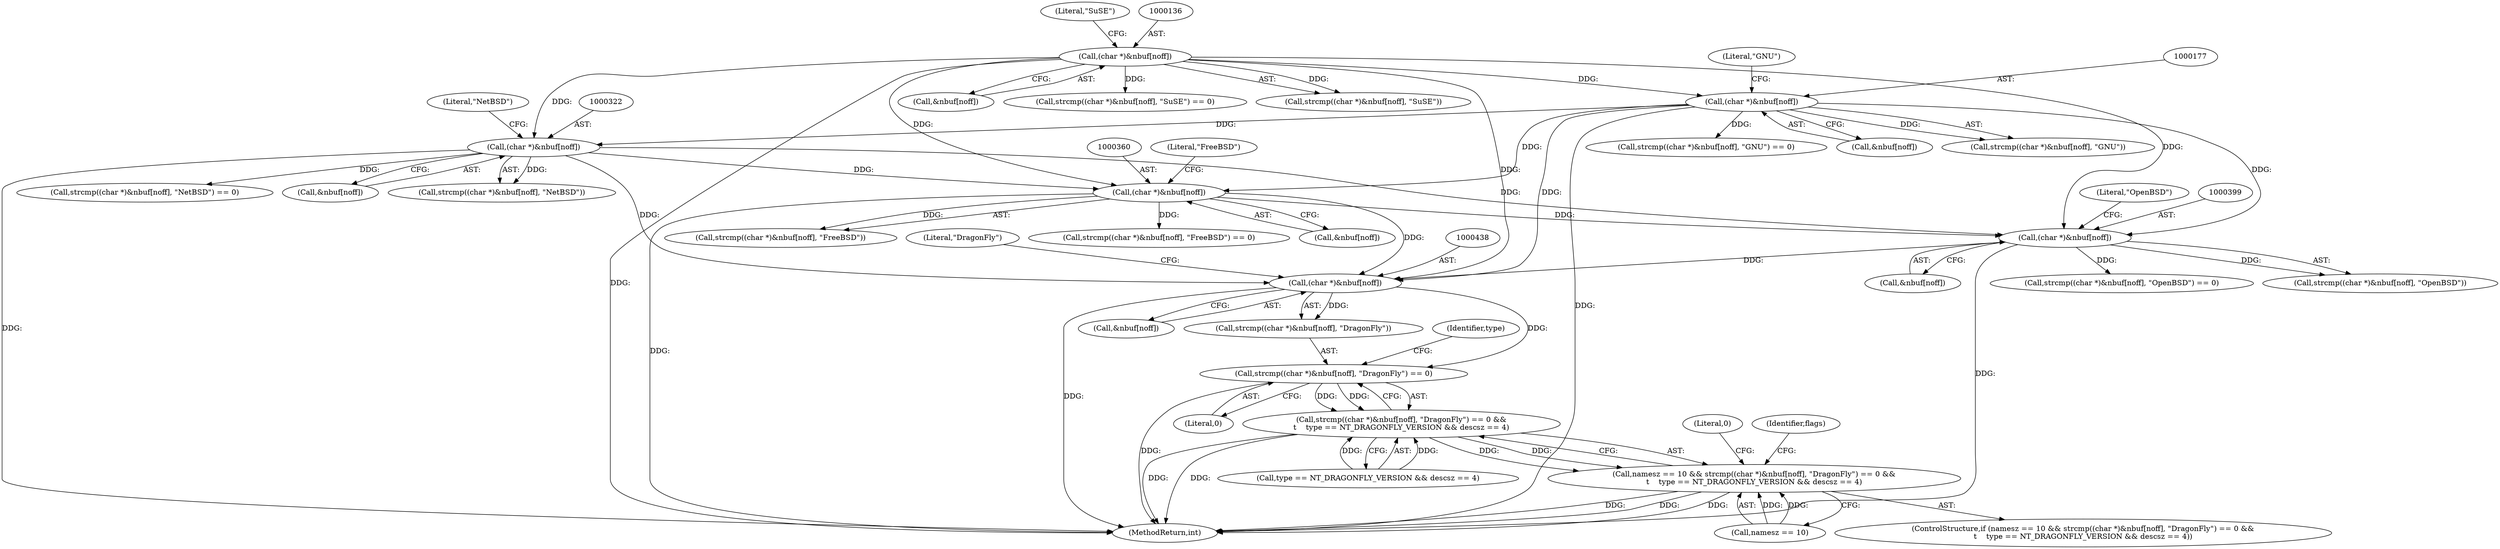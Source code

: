 digraph "0_file_ce90e05774dd77d86cfc8dfa6da57b32816841c4_2@API" {
"1000435" [label="(Call,strcmp((char *)&nbuf[noff], \"DragonFly\") == 0)"];
"1000437" [label="(Call,(char *)&nbuf[noff])"];
"1000176" [label="(Call,(char *)&nbuf[noff])"];
"1000135" [label="(Call,(char *)&nbuf[noff])"];
"1000359" [label="(Call,(char *)&nbuf[noff])"];
"1000321" [label="(Call,(char *)&nbuf[noff])"];
"1000398" [label="(Call,(char *)&nbuf[noff])"];
"1000434" [label="(Call,strcmp((char *)&nbuf[noff], \"DragonFly\") == 0 &&\n\t    type == NT_DRAGONFLY_VERSION && descsz == 4)"];
"1000430" [label="(Call,namesz == 10 && strcmp((char *)&nbuf[noff], \"DragonFly\") == 0 &&\n\t    type == NT_DRAGONFLY_VERSION && descsz == 4)"];
"1000439" [label="(Call,&nbuf[noff])"];
"1000444" [label="(Literal,0)"];
"1000436" [label="(Call,strcmp((char *)&nbuf[noff], \"DragonFly\"))"];
"1000182" [label="(Literal,\"GNU\")"];
"1000327" [label="(Literal,\"NetBSD\")"];
"1000175" [label="(Call,strcmp((char *)&nbuf[noff], \"GNU\"))"];
"1000437" [label="(Call,(char *)&nbuf[noff])"];
"1000445" [label="(Call,type == NT_DRAGONFLY_VERSION && descsz == 4)"];
"1000321" [label="(Call,(char *)&nbuf[noff])"];
"1000319" [label="(Call,strcmp((char *)&nbuf[noff], \"NetBSD\") == 0)"];
"1000137" [label="(Call,&nbuf[noff])"];
"1000398" [label="(Call,(char *)&nbuf[noff])"];
"1000141" [label="(Literal,\"SuSE\")"];
"1000323" [label="(Call,&nbuf[noff])"];
"1000443" [label="(Literal,\"DragonFly\")"];
"1000359" [label="(Call,(char *)&nbuf[noff])"];
"1000135" [label="(Call,(char *)&nbuf[noff])"];
"1000320" [label="(Call,strcmp((char *)&nbuf[noff], \"NetBSD\"))"];
"1000404" [label="(Literal,\"OpenBSD\")"];
"1000396" [label="(Call,strcmp((char *)&nbuf[noff], \"OpenBSD\") == 0)"];
"1000178" [label="(Call,&nbuf[noff])"];
"1000133" [label="(Call,strcmp((char *)&nbuf[noff], \"SuSE\") == 0)"];
"1000506" [label="(Literal,0)"];
"1000429" [label="(ControlStructure,if (namesz == 10 && strcmp((char *)&nbuf[noff], \"DragonFly\") == 0 &&\n\t    type == NT_DRAGONFLY_VERSION && descsz == 4))"];
"1000397" [label="(Call,strcmp((char *)&nbuf[noff], \"OpenBSD\"))"];
"1000400" [label="(Call,&nbuf[noff])"];
"1000507" [label="(MethodReturn,int)"];
"1000434" [label="(Call,strcmp((char *)&nbuf[noff], \"DragonFly\") == 0 &&\n\t    type == NT_DRAGONFLY_VERSION && descsz == 4)"];
"1000358" [label="(Call,strcmp((char *)&nbuf[noff], \"FreeBSD\"))"];
"1000365" [label="(Literal,\"FreeBSD\")"];
"1000176" [label="(Call,(char *)&nbuf[noff])"];
"1000134" [label="(Call,strcmp((char *)&nbuf[noff], \"SuSE\"))"];
"1000174" [label="(Call,strcmp((char *)&nbuf[noff], \"GNU\") == 0)"];
"1000430" [label="(Call,namesz == 10 && strcmp((char *)&nbuf[noff], \"DragonFly\") == 0 &&\n\t    type == NT_DRAGONFLY_VERSION && descsz == 4)"];
"1000357" [label="(Call,strcmp((char *)&nbuf[noff], \"FreeBSD\") == 0)"];
"1000447" [label="(Identifier,type)"];
"1000361" [label="(Call,&nbuf[noff])"];
"1000431" [label="(Call,namesz == 10)"];
"1000435" [label="(Call,strcmp((char *)&nbuf[noff], \"DragonFly\") == 0)"];
"1000456" [label="(Identifier,flags)"];
"1000435" -> "1000434"  [label="AST: "];
"1000435" -> "1000444"  [label="CFG: "];
"1000436" -> "1000435"  [label="AST: "];
"1000444" -> "1000435"  [label="AST: "];
"1000447" -> "1000435"  [label="CFG: "];
"1000434" -> "1000435"  [label="CFG: "];
"1000435" -> "1000507"  [label="DDG: "];
"1000435" -> "1000434"  [label="DDG: "];
"1000435" -> "1000434"  [label="DDG: "];
"1000437" -> "1000435"  [label="DDG: "];
"1000437" -> "1000436"  [label="AST: "];
"1000437" -> "1000439"  [label="CFG: "];
"1000438" -> "1000437"  [label="AST: "];
"1000439" -> "1000437"  [label="AST: "];
"1000443" -> "1000437"  [label="CFG: "];
"1000437" -> "1000507"  [label="DDG: "];
"1000437" -> "1000436"  [label="DDG: "];
"1000176" -> "1000437"  [label="DDG: "];
"1000359" -> "1000437"  [label="DDG: "];
"1000398" -> "1000437"  [label="DDG: "];
"1000321" -> "1000437"  [label="DDG: "];
"1000135" -> "1000437"  [label="DDG: "];
"1000176" -> "1000175"  [label="AST: "];
"1000176" -> "1000178"  [label="CFG: "];
"1000177" -> "1000176"  [label="AST: "];
"1000178" -> "1000176"  [label="AST: "];
"1000182" -> "1000176"  [label="CFG: "];
"1000176" -> "1000507"  [label="DDG: "];
"1000176" -> "1000174"  [label="DDG: "];
"1000176" -> "1000175"  [label="DDG: "];
"1000135" -> "1000176"  [label="DDG: "];
"1000176" -> "1000321"  [label="DDG: "];
"1000176" -> "1000359"  [label="DDG: "];
"1000176" -> "1000398"  [label="DDG: "];
"1000135" -> "1000134"  [label="AST: "];
"1000135" -> "1000137"  [label="CFG: "];
"1000136" -> "1000135"  [label="AST: "];
"1000137" -> "1000135"  [label="AST: "];
"1000141" -> "1000135"  [label="CFG: "];
"1000135" -> "1000507"  [label="DDG: "];
"1000135" -> "1000133"  [label="DDG: "];
"1000135" -> "1000134"  [label="DDG: "];
"1000135" -> "1000321"  [label="DDG: "];
"1000135" -> "1000359"  [label="DDG: "];
"1000135" -> "1000398"  [label="DDG: "];
"1000359" -> "1000358"  [label="AST: "];
"1000359" -> "1000361"  [label="CFG: "];
"1000360" -> "1000359"  [label="AST: "];
"1000361" -> "1000359"  [label="AST: "];
"1000365" -> "1000359"  [label="CFG: "];
"1000359" -> "1000507"  [label="DDG: "];
"1000359" -> "1000357"  [label="DDG: "];
"1000359" -> "1000358"  [label="DDG: "];
"1000321" -> "1000359"  [label="DDG: "];
"1000359" -> "1000398"  [label="DDG: "];
"1000321" -> "1000320"  [label="AST: "];
"1000321" -> "1000323"  [label="CFG: "];
"1000322" -> "1000321"  [label="AST: "];
"1000323" -> "1000321"  [label="AST: "];
"1000327" -> "1000321"  [label="CFG: "];
"1000321" -> "1000507"  [label="DDG: "];
"1000321" -> "1000319"  [label="DDG: "];
"1000321" -> "1000320"  [label="DDG: "];
"1000321" -> "1000398"  [label="DDG: "];
"1000398" -> "1000397"  [label="AST: "];
"1000398" -> "1000400"  [label="CFG: "];
"1000399" -> "1000398"  [label="AST: "];
"1000400" -> "1000398"  [label="AST: "];
"1000404" -> "1000398"  [label="CFG: "];
"1000398" -> "1000507"  [label="DDG: "];
"1000398" -> "1000396"  [label="DDG: "];
"1000398" -> "1000397"  [label="DDG: "];
"1000434" -> "1000430"  [label="AST: "];
"1000434" -> "1000445"  [label="CFG: "];
"1000445" -> "1000434"  [label="AST: "];
"1000430" -> "1000434"  [label="CFG: "];
"1000434" -> "1000507"  [label="DDG: "];
"1000434" -> "1000507"  [label="DDG: "];
"1000434" -> "1000430"  [label="DDG: "];
"1000434" -> "1000430"  [label="DDG: "];
"1000445" -> "1000434"  [label="DDG: "];
"1000445" -> "1000434"  [label="DDG: "];
"1000430" -> "1000429"  [label="AST: "];
"1000430" -> "1000431"  [label="CFG: "];
"1000431" -> "1000430"  [label="AST: "];
"1000456" -> "1000430"  [label="CFG: "];
"1000506" -> "1000430"  [label="CFG: "];
"1000430" -> "1000507"  [label="DDG: "];
"1000430" -> "1000507"  [label="DDG: "];
"1000430" -> "1000507"  [label="DDG: "];
"1000431" -> "1000430"  [label="DDG: "];
"1000431" -> "1000430"  [label="DDG: "];
}
